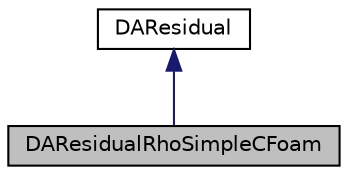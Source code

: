 digraph "DAResidualRhoSimpleCFoam"
{
  bgcolor="transparent";
  edge [fontname="Helvetica",fontsize="10",labelfontname="Helvetica",labelfontsize="10"];
  node [fontname="Helvetica",fontsize="10",shape=record];
  Node0 [label="DAResidualRhoSimpleCFoam",height=0.2,width=0.4,color="black", fillcolor="grey75", style="filled", fontcolor="black"];
  Node1 -> Node0 [dir="back",color="midnightblue",fontsize="10",style="solid",fontname="Helvetica"];
  Node1 [label="DAResidual",height=0.2,width=0.4,color="black",URL="$classFoam_1_1DAResidual.html"];
}
